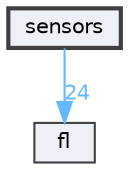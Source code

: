 digraph "sensors"
{
 // INTERACTIVE_SVG=YES
 // LATEX_PDF_SIZE
  bgcolor="transparent";
  edge [fontname=Helvetica,fontsize=10,labelfontname=Helvetica,labelfontsize=10];
  node [fontname=Helvetica,fontsize=10,shape=box,height=0.2,width=0.4];
  compound=true
  dir_7349e89ef19c117195f8e371603e1b1f [label="sensors", fillcolor="#edf0f7", color="grey25", style="filled,bold", URL="dir_7349e89ef19c117195f8e371603e1b1f.html",tooltip=""];
  dir_4d1829fa9bd13d7db71e765b2707b248 [label="fl", fillcolor="#edf0f7", color="grey25", style="filled", URL="dir_4d1829fa9bd13d7db71e765b2707b248.html",tooltip=""];
  dir_7349e89ef19c117195f8e371603e1b1f->dir_4d1829fa9bd13d7db71e765b2707b248 [headlabel="24", labeldistance=1.5 headhref="dir_000090_000042.html" href="dir_000090_000042.html" color="steelblue1" fontcolor="steelblue1"];
}
